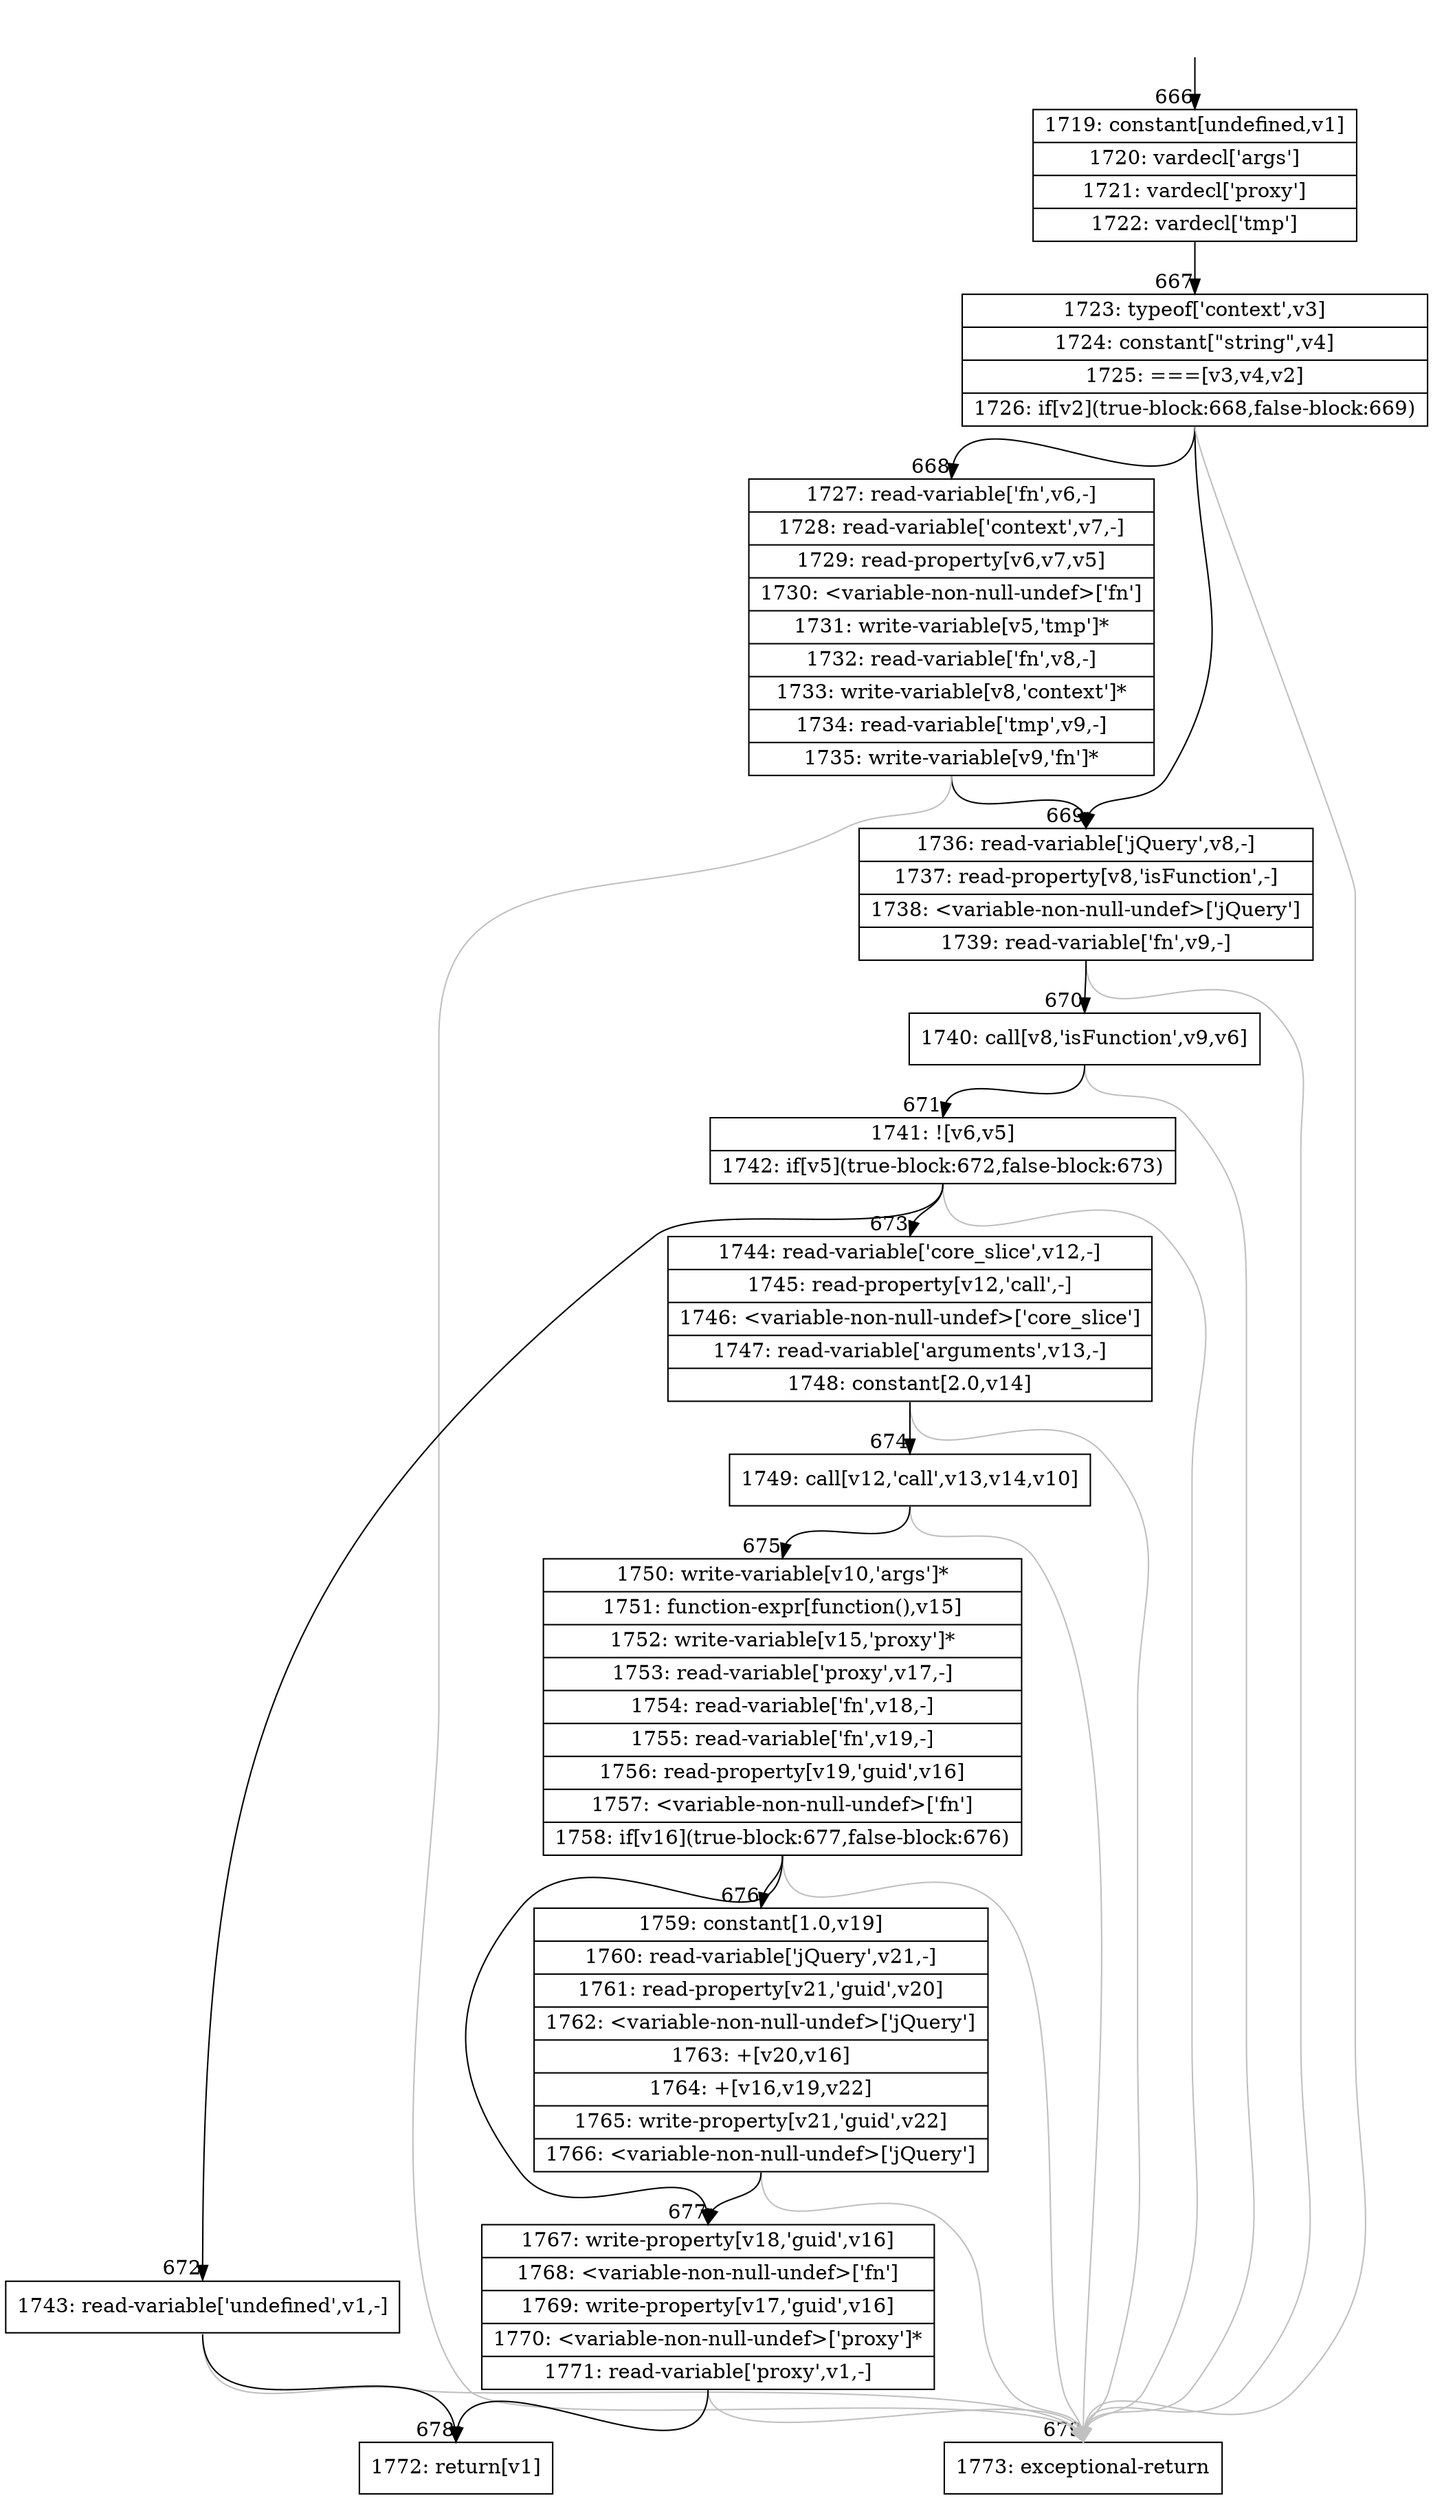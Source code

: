 digraph {
rankdir="TD"
BB_entry48[shape=none,label=""];
BB_entry48 -> BB666 [tailport=s, headport=n, headlabel="    666"]
BB666 [shape=record label="{1719: constant[undefined,v1]|1720: vardecl['args']|1721: vardecl['proxy']|1722: vardecl['tmp']}" ] 
BB666 -> BB667 [tailport=s, headport=n, headlabel="      667"]
BB667 [shape=record label="{1723: typeof['context',v3]|1724: constant[\"string\",v4]|1725: ===[v3,v4,v2]|1726: if[v2](true-block:668,false-block:669)}" ] 
BB667 -> BB668 [tailport=s, headport=n, headlabel="      668"]
BB667 -> BB669 [tailport=s, headport=n, headlabel="      669"]
BB667 -> BB679 [tailport=s, headport=n, color=gray, headlabel="      679"]
BB668 [shape=record label="{1727: read-variable['fn',v6,-]|1728: read-variable['context',v7,-]|1729: read-property[v6,v7,v5]|1730: \<variable-non-null-undef\>['fn']|1731: write-variable[v5,'tmp']*|1732: read-variable['fn',v8,-]|1733: write-variable[v8,'context']*|1734: read-variable['tmp',v9,-]|1735: write-variable[v9,'fn']*}" ] 
BB668 -> BB669 [tailport=s, headport=n]
BB668 -> BB679 [tailport=s, headport=n, color=gray]
BB669 [shape=record label="{1736: read-variable['jQuery',v8,-]|1737: read-property[v8,'isFunction',-]|1738: \<variable-non-null-undef\>['jQuery']|1739: read-variable['fn',v9,-]}" ] 
BB669 -> BB670 [tailport=s, headport=n, headlabel="      670"]
BB669 -> BB679 [tailport=s, headport=n, color=gray]
BB670 [shape=record label="{1740: call[v8,'isFunction',v9,v6]}" ] 
BB670 -> BB671 [tailport=s, headport=n, headlabel="      671"]
BB670 -> BB679 [tailport=s, headport=n, color=gray]
BB671 [shape=record label="{1741: ![v6,v5]|1742: if[v5](true-block:672,false-block:673)}" ] 
BB671 -> BB672 [tailport=s, headport=n, headlabel="      672"]
BB671 -> BB673 [tailport=s, headport=n, headlabel="      673"]
BB671 -> BB679 [tailport=s, headport=n, color=gray]
BB672 [shape=record label="{1743: read-variable['undefined',v1,-]}" ] 
BB672 -> BB678 [tailport=s, headport=n, headlabel="      678"]
BB672 -> BB679 [tailport=s, headport=n, color=gray]
BB673 [shape=record label="{1744: read-variable['core_slice',v12,-]|1745: read-property[v12,'call',-]|1746: \<variable-non-null-undef\>['core_slice']|1747: read-variable['arguments',v13,-]|1748: constant[2.0,v14]}" ] 
BB673 -> BB674 [tailport=s, headport=n, headlabel="      674"]
BB673 -> BB679 [tailport=s, headport=n, color=gray]
BB674 [shape=record label="{1749: call[v12,'call',v13,v14,v10]}" ] 
BB674 -> BB675 [tailport=s, headport=n, headlabel="      675"]
BB674 -> BB679 [tailport=s, headport=n, color=gray]
BB675 [shape=record label="{1750: write-variable[v10,'args']*|1751: function-expr[function(),v15]|1752: write-variable[v15,'proxy']*|1753: read-variable['proxy',v17,-]|1754: read-variable['fn',v18,-]|1755: read-variable['fn',v19,-]|1756: read-property[v19,'guid',v16]|1757: \<variable-non-null-undef\>['fn']|1758: if[v16](true-block:677,false-block:676)}" ] 
BB675 -> BB677 [tailport=s, headport=n, headlabel="      677"]
BB675 -> BB676 [tailport=s, headport=n, headlabel="      676"]
BB675 -> BB679 [tailport=s, headport=n, color=gray]
BB676 [shape=record label="{1759: constant[1.0,v19]|1760: read-variable['jQuery',v21,-]|1761: read-property[v21,'guid',v20]|1762: \<variable-non-null-undef\>['jQuery']|1763: +[v20,v16]|1764: +[v16,v19,v22]|1765: write-property[v21,'guid',v22]|1766: \<variable-non-null-undef\>['jQuery']}" ] 
BB676 -> BB677 [tailport=s, headport=n]
BB676 -> BB679 [tailport=s, headport=n, color=gray]
BB677 [shape=record label="{1767: write-property[v18,'guid',v16]|1768: \<variable-non-null-undef\>['fn']|1769: write-property[v17,'guid',v16]|1770: \<variable-non-null-undef\>['proxy']*|1771: read-variable['proxy',v1,-]}" ] 
BB677 -> BB678 [tailport=s, headport=n]
BB677 -> BB679 [tailport=s, headport=n, color=gray]
BB678 [shape=record label="{1772: return[v1]}" ] 
BB679 [shape=record label="{1773: exceptional-return}" ] 
}
